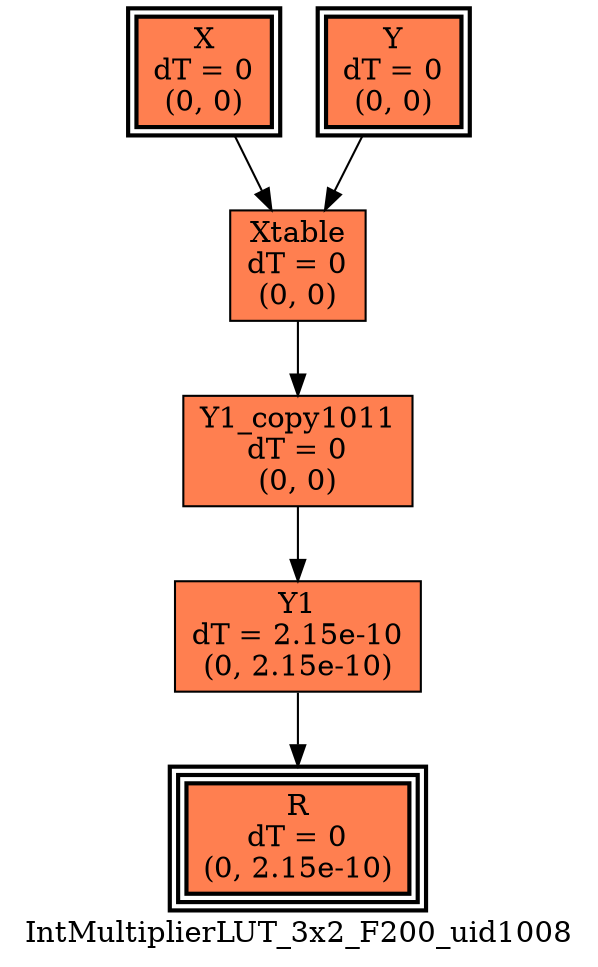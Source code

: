 digraph IntMultiplierLUT_3x2_F200_uid1008
{
	//graph drawing options
	label=IntMultiplierLUT_3x2_F200_uid1008;
	labelloc=bottom;
	labeljust=right;
	ratio=auto;
	nodesep=0.25;
	ranksep=0.5;

	//input/output signals of operator IntMultiplierLUT_3x2_F200_uid1008
	X__IntMultiplierLUT_3x2_F200_uid1008 [ label="X\ndT = 0\n(0, 0)", shape=box, color=black, style="bold, filled", fillcolor=coral, peripheries=2 ];
	Y__IntMultiplierLUT_3x2_F200_uid1008 [ label="Y\ndT = 0\n(0, 0)", shape=box, color=black, style="bold, filled", fillcolor=coral, peripheries=2 ];
	R__IntMultiplierLUT_3x2_F200_uid1008 [ label="R\ndT = 0\n(0, 2.15e-10)", shape=box, color=black, style="bold, filled", fillcolor=coral, peripheries=3 ];
	{rank=same X__IntMultiplierLUT_3x2_F200_uid1008, Y__IntMultiplierLUT_3x2_F200_uid1008};
	{rank=same R__IntMultiplierLUT_3x2_F200_uid1008};
	//internal signals of operator IntMultiplierLUT_3x2_F200_uid1008
	Xtable__IntMultiplierLUT_3x2_F200_uid1008 [ label="Xtable\ndT = 0\n(0, 0)", shape=box, color=black, style=filled, fillcolor=coral, peripheries=1 ];
	Y1__IntMultiplierLUT_3x2_F200_uid1008 [ label="Y1\ndT = 2.15e-10\n(0, 2.15e-10)", shape=box, color=black, style=filled, fillcolor=coral, peripheries=1 ];
	Y1_copy1011__IntMultiplierLUT_3x2_F200_uid1008 [ label="Y1_copy1011\ndT = 0\n(0, 0)", shape=box, color=black, style=filled, fillcolor=coral, peripheries=1 ];

	//subcomponents of operator IntMultiplierLUT_3x2_F200_uid1008

	//input and internal signal connections of operator IntMultiplierLUT_3x2_F200_uid1008
	X__IntMultiplierLUT_3x2_F200_uid1008 -> Xtable__IntMultiplierLUT_3x2_F200_uid1008 [ arrowhead=normal, arrowsize=1.0, arrowtail=normal, color=black, dir=forward  ];
	Y__IntMultiplierLUT_3x2_F200_uid1008 -> Xtable__IntMultiplierLUT_3x2_F200_uid1008 [ arrowhead=normal, arrowsize=1.0, arrowtail=normal, color=black, dir=forward  ];
	Xtable__IntMultiplierLUT_3x2_F200_uid1008 -> Y1_copy1011__IntMultiplierLUT_3x2_F200_uid1008 [ arrowhead=normal, arrowsize=1.0, arrowtail=normal, color=black, dir=forward  ];
	Y1__IntMultiplierLUT_3x2_F200_uid1008 -> R__IntMultiplierLUT_3x2_F200_uid1008 [ arrowhead=normal, arrowsize=1.0, arrowtail=normal, color=black, dir=forward  ];
	Y1_copy1011__IntMultiplierLUT_3x2_F200_uid1008 -> Y1__IntMultiplierLUT_3x2_F200_uid1008 [ arrowhead=normal, arrowsize=1.0, arrowtail=normal, color=black, dir=forward  ];
}

